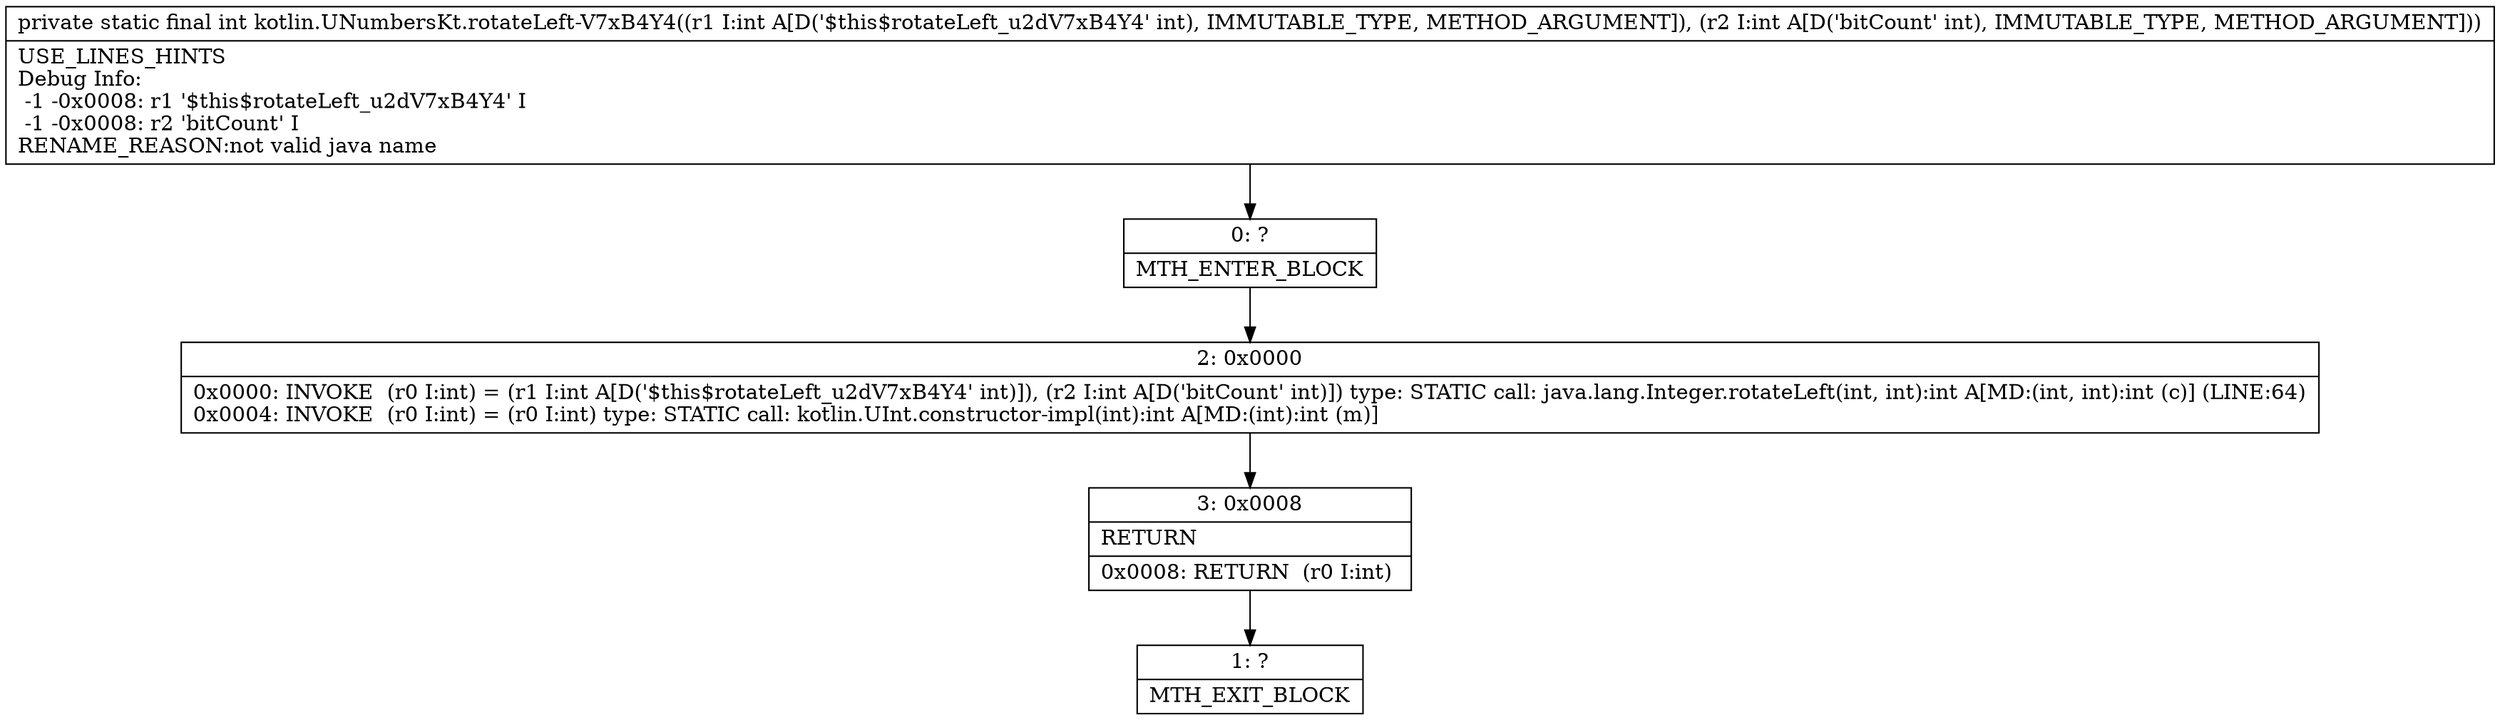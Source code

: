 digraph "CFG forkotlin.UNumbersKt.rotateLeft\-V7xB4Y4(II)I" {
Node_0 [shape=record,label="{0\:\ ?|MTH_ENTER_BLOCK\l}"];
Node_2 [shape=record,label="{2\:\ 0x0000|0x0000: INVOKE  (r0 I:int) = (r1 I:int A[D('$this$rotateLeft_u2dV7xB4Y4' int)]), (r2 I:int A[D('bitCount' int)]) type: STATIC call: java.lang.Integer.rotateLeft(int, int):int A[MD:(int, int):int (c)] (LINE:64)\l0x0004: INVOKE  (r0 I:int) = (r0 I:int) type: STATIC call: kotlin.UInt.constructor\-impl(int):int A[MD:(int):int (m)]\l}"];
Node_3 [shape=record,label="{3\:\ 0x0008|RETURN\l|0x0008: RETURN  (r0 I:int) \l}"];
Node_1 [shape=record,label="{1\:\ ?|MTH_EXIT_BLOCK\l}"];
MethodNode[shape=record,label="{private static final int kotlin.UNumbersKt.rotateLeft\-V7xB4Y4((r1 I:int A[D('$this$rotateLeft_u2dV7xB4Y4' int), IMMUTABLE_TYPE, METHOD_ARGUMENT]), (r2 I:int A[D('bitCount' int), IMMUTABLE_TYPE, METHOD_ARGUMENT]))  | USE_LINES_HINTS\lDebug Info:\l  \-1 \-0x0008: r1 '$this$rotateLeft_u2dV7xB4Y4' I\l  \-1 \-0x0008: r2 'bitCount' I\lRENAME_REASON:not valid java name\l}"];
MethodNode -> Node_0;Node_0 -> Node_2;
Node_2 -> Node_3;
Node_3 -> Node_1;
}

